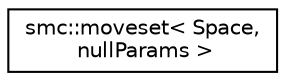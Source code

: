digraph "Graphical Class Hierarchy"
{
 // LATEX_PDF_SIZE
  edge [fontname="Helvetica",fontsize="10",labelfontname="Helvetica",labelfontsize="10"];
  node [fontname="Helvetica",fontsize="10",shape=record];
  rankdir="LR";
  Node0 [label="smc::moveset\< Space,\l nullParams \>",height=0.2,width=0.4,color="black", fillcolor="white", style="filled",URL="$classsmc_1_1moveset.html",tooltip=" "];
}
